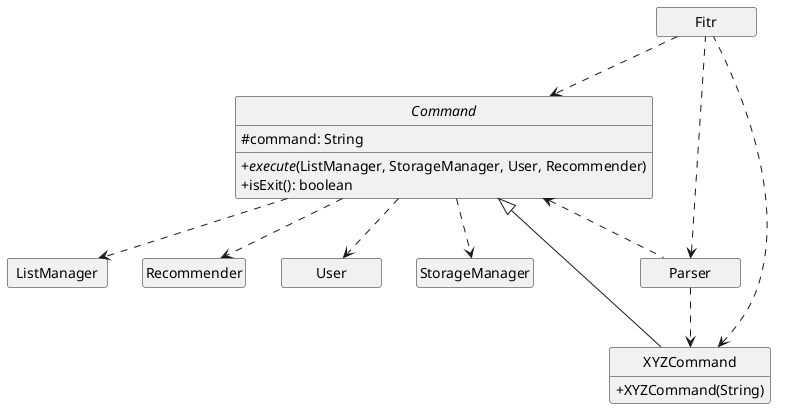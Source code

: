@startuml
skinparam classAttributeIconSize 0
skinparam Shadowing false
skinparam MinClassWidth 100

hide circle
hide empty members

abstract class Command{
# command: String
+//execute//(ListManager, StorageManager, User, Recommender)
+ isExit(): boolean
}

class Fitr
class ListManager
class Recommender
class User
class StorageManager

Command .down.> User
Command .down.> ListManager
Command .down.> Recommender
Command .down.> StorageManager
Command <.up. Fitr
XYZCommand <.. Fitr

Command <.. Parser
Parser <.. Fitr
Parser ..> XYZCommand

class XYZCommand{
+XYZCommand(String)
}

Command <|-- XYZCommand


@enduml